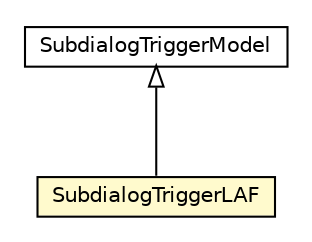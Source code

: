 #!/usr/local/bin/dot
#
# Class diagram 
# Generated by UMLGraph version R5_6-24-gf6e263 (http://www.umlgraph.org/)
#

digraph G {
	edge [fontname="Helvetica",fontsize=10,labelfontname="Helvetica",labelfontsize=10];
	node [fontname="Helvetica",fontsize=10,shape=plaintext];
	nodesep=0.25;
	ranksep=0.5;
	// org.universAAL.ui.handler.gui.swing.defaultLookAndFeel.SubdialogTriggerLAF
	c51366 [label=<<table title="org.universAAL.ui.handler.gui.swing.defaultLookAndFeel.SubdialogTriggerLAF" border="0" cellborder="1" cellspacing="0" cellpadding="2" port="p" bgcolor="lemonChiffon" href="./SubdialogTriggerLAF.html">
		<tr><td><table border="0" cellspacing="0" cellpadding="1">
<tr><td align="center" balign="center"> SubdialogTriggerLAF </td></tr>
		</table></td></tr>
		</table>>, URL="./SubdialogTriggerLAF.html", fontname="Helvetica", fontcolor="black", fontsize=10.0];
	// org.universAAL.ui.handler.gui.swing.model.FormControl.SubdialogTriggerModel
	c51393 [label=<<table title="org.universAAL.ui.handler.gui.swing.model.FormControl.SubdialogTriggerModel" border="0" cellborder="1" cellspacing="0" cellpadding="2" port="p" href="../model/FormControl/SubdialogTriggerModel.html">
		<tr><td><table border="0" cellspacing="0" cellpadding="1">
<tr><td align="center" balign="center"> SubdialogTriggerModel </td></tr>
		</table></td></tr>
		</table>>, URL="../model/FormControl/SubdialogTriggerModel.html", fontname="Helvetica", fontcolor="black", fontsize=10.0];
	//org.universAAL.ui.handler.gui.swing.defaultLookAndFeel.SubdialogTriggerLAF extends org.universAAL.ui.handler.gui.swing.model.FormControl.SubdialogTriggerModel
	c51393:p -> c51366:p [dir=back,arrowtail=empty];
}

